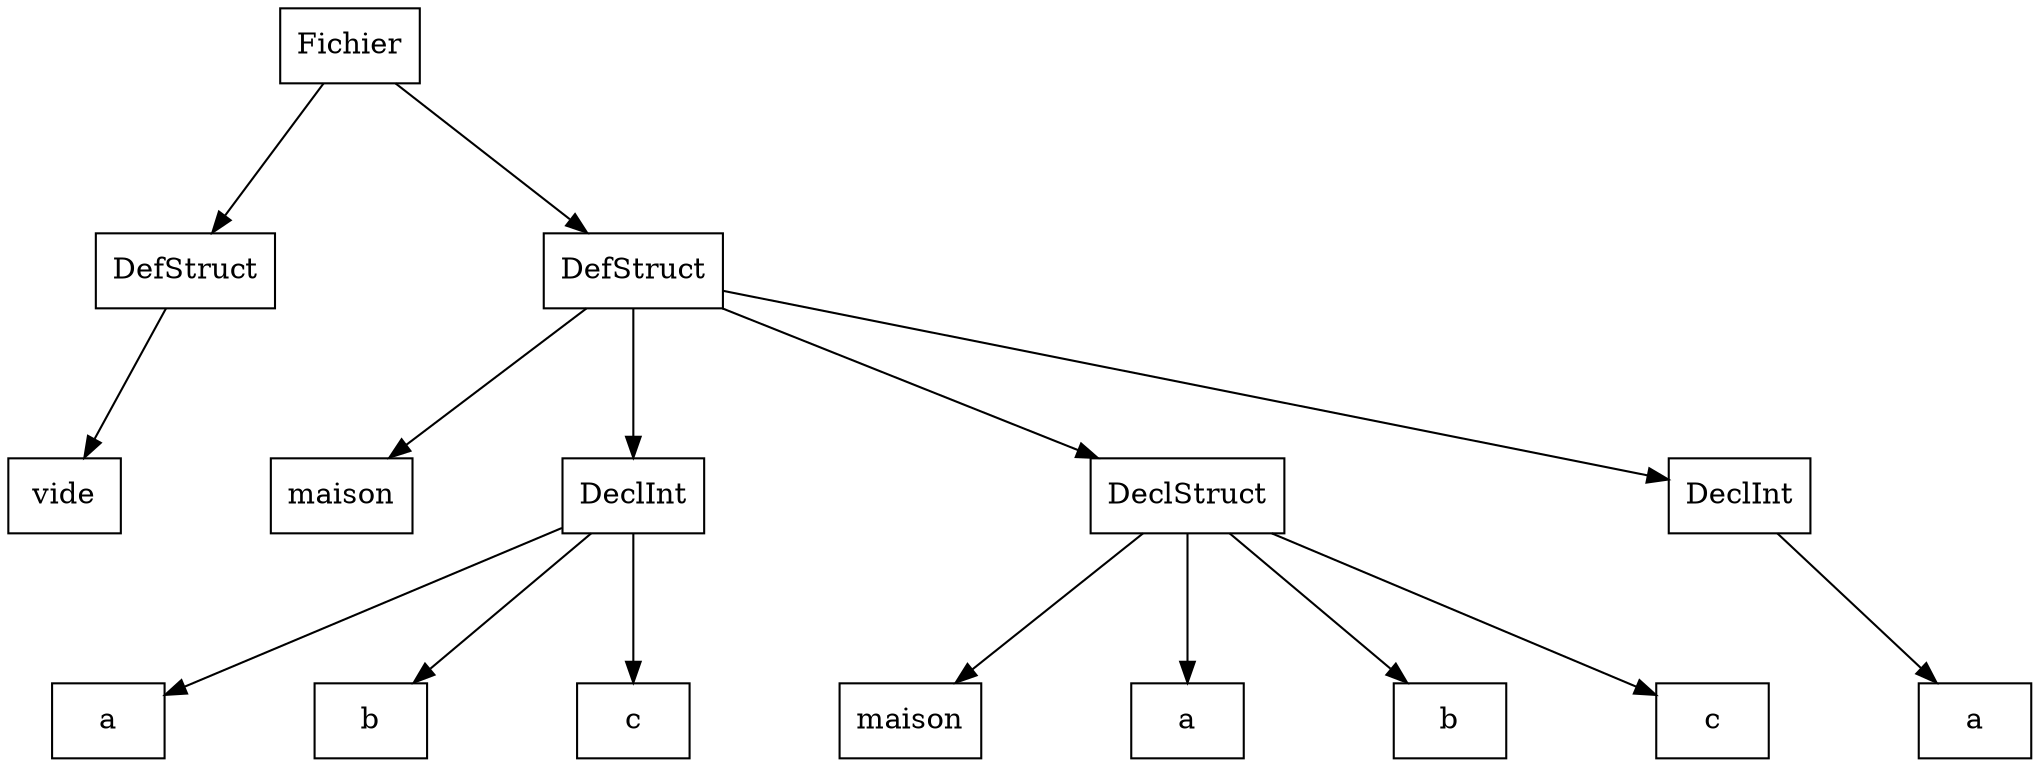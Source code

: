 digraph "ast"{

	nodesep=1;
	ranksep=1;

	N0 [label="Fichier", shape="box"];
	N1 [label="DefStruct", shape="box"];
	N2 [label="vide", shape="box"];
	N3 [label="DefStruct", shape="box"];
	N4 [label="maison", shape="box"];
	N5 [label="DeclInt", shape="box"];
	N6 [label="a", shape="box"];
	N7 [label="b", shape="box"];
	N8 [label="c", shape="box"];
	N9 [label="DeclStruct", shape="box"];
	N10 [label="maison", shape="box"];
	N11 [label="a", shape="box"];
	N12 [label="b", shape="box"];
	N13 [label="c", shape="box"];
	N14 [label="DeclInt", shape="box"];
	N15 [label="a", shape="box"];

	N1 -> N2; 
	N0 -> N1; 
	N3 -> N4; 
	N5 -> N6; 
	N5 -> N7; 
	N5 -> N8; 
	N3 -> N5; 
	N9 -> N10; 
	N9 -> N11; 
	N9 -> N12; 
	N9 -> N13; 
	N3 -> N9; 
	N14 -> N15; 
	N3 -> N14; 
	N0 -> N3; 
}
